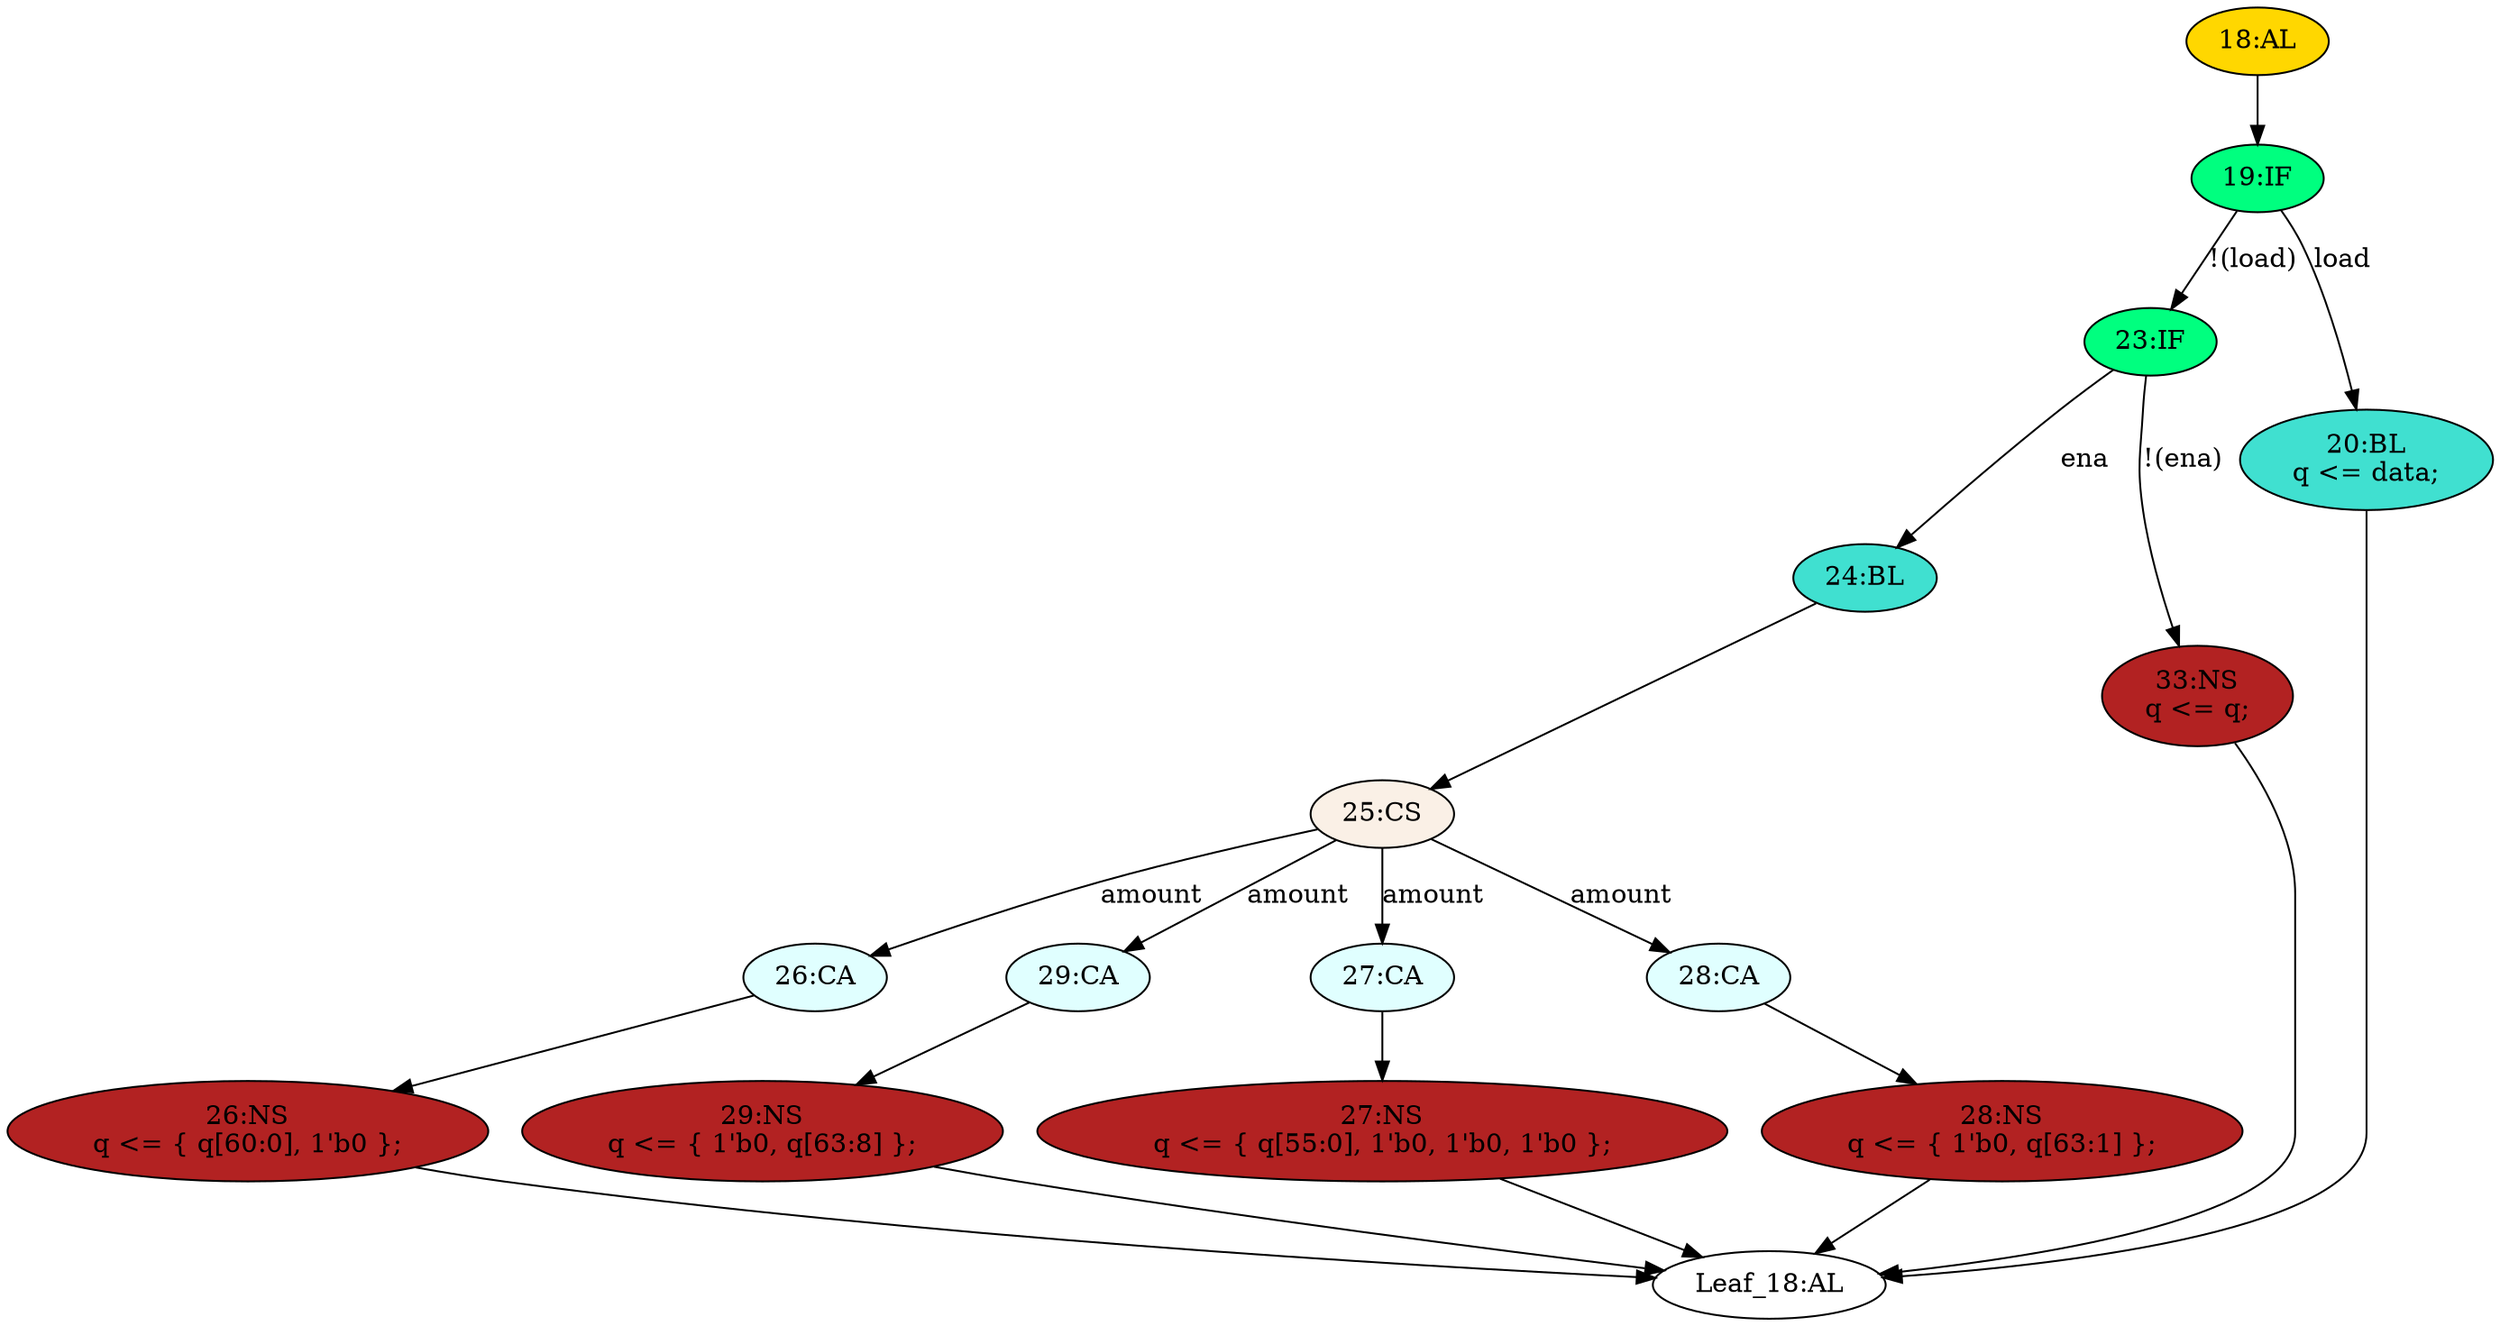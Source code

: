 strict digraph "" {
	node [label="\N"];
	"23:IF"	[ast="<pyverilog.vparser.ast.IfStatement object at 0x7ffbee137490>",
		fillcolor=springgreen,
		label="23:IF",
		statements="[]",
		style=filled,
		typ=IfStatement];
	"24:BL"	[ast="<pyverilog.vparser.ast.Block object at 0x7ffbee137790>",
		fillcolor=turquoise,
		label="24:BL",
		statements="[]",
		style=filled,
		typ=Block];
	"23:IF" -> "24:BL"	[cond="['ena']",
		label=ena,
		lineno=23];
	"33:NS"	[ast="<pyverilog.vparser.ast.NonblockingSubstitution object at 0x7ffbee1375d0>",
		fillcolor=firebrick,
		label="33:NS
q <= q;",
		statements="[<pyverilog.vparser.ast.NonblockingSubstitution object at 0x7ffbee1375d0>]",
		style=filled,
		typ=NonblockingSubstitution];
	"23:IF" -> "33:NS"	[cond="['ena']",
		label="!(ena)",
		lineno=23];
	"26:CA"	[ast="<pyverilog.vparser.ast.Case object at 0x7ffbee137890>",
		fillcolor=lightcyan,
		label="26:CA",
		statements="[]",
		style=filled,
		typ=Case];
	"26:NS"	[ast="<pyverilog.vparser.ast.NonblockingSubstitution object at 0x7ffbee137910>",
		fillcolor=firebrick,
		label="26:NS
q <= { q[60:0], 1'b0 };",
		statements="[<pyverilog.vparser.ast.NonblockingSubstitution object at 0x7ffbee137910>]",
		style=filled,
		typ=NonblockingSubstitution];
	"26:CA" -> "26:NS"	[cond="[]",
		lineno=None];
	"29:CA"	[ast="<pyverilog.vparser.ast.Case object at 0x7ffbee124250>",
		fillcolor=lightcyan,
		label="29:CA",
		statements="[]",
		style=filled,
		typ=Case];
	"29:NS"	[ast="<pyverilog.vparser.ast.NonblockingSubstitution object at 0x7ffbee1242d0>",
		fillcolor=firebrick,
		label="29:NS
q <= { 1'b0, q[63:8] };",
		statements="[<pyverilog.vparser.ast.NonblockingSubstitution object at 0x7ffbee1242d0>]",
		style=filled,
		typ=NonblockingSubstitution];
	"29:CA" -> "29:NS"	[cond="[]",
		lineno=None];
	"20:BL"	[ast="<pyverilog.vparser.ast.Block object at 0x7ffbee124790>",
		fillcolor=turquoise,
		label="20:BL
q <= data;",
		statements="[<pyverilog.vparser.ast.NonblockingSubstitution object at 0x7ffbee124650>]",
		style=filled,
		typ=Block];
	"Leaf_18:AL"	[def_var="['q']",
		label="Leaf_18:AL"];
	"20:BL" -> "Leaf_18:AL"	[cond="[]",
		lineno=None];
	"19:IF"	[ast="<pyverilog.vparser.ast.IfStatement object at 0x7ffbee10cbd0>",
		fillcolor=springgreen,
		label="19:IF",
		statements="[]",
		style=filled,
		typ=IfStatement];
	"19:IF" -> "23:IF"	[cond="['load']",
		label="!(load)",
		lineno=19];
	"19:IF" -> "20:BL"	[cond="['load']",
		label=load,
		lineno=19];
	"18:AL"	[ast="<pyverilog.vparser.ast.Always object at 0x7ffbee124890>",
		clk_sens=True,
		fillcolor=gold,
		label="18:AL",
		sens="['clk']",
		statements="[]",
		style=filled,
		typ=Always,
		use_var="['load', 'ena', 'amount', 'data', 'q']"];
	"18:AL" -> "19:IF"	[cond="[]",
		lineno=None];
	"25:CS"	[ast="<pyverilog.vparser.ast.CaseStatement object at 0x7ffbee1377d0>",
		fillcolor=linen,
		label="25:CS",
		statements="[]",
		style=filled,
		typ=CaseStatement];
	"24:BL" -> "25:CS"	[cond="[]",
		lineno=None];
	"28:NS"	[ast="<pyverilog.vparser.ast.NonblockingSubstitution object at 0x7ffbee137f50>",
		fillcolor=firebrick,
		label="28:NS
q <= { 1'b0, q[63:1] };",
		statements="[<pyverilog.vparser.ast.NonblockingSubstitution object at 0x7ffbee137f50>]",
		style=filled,
		typ=NonblockingSubstitution];
	"28:NS" -> "Leaf_18:AL"	[cond="[]",
		lineno=None];
	"33:NS" -> "Leaf_18:AL"	[cond="[]",
		lineno=None];
	"26:NS" -> "Leaf_18:AL"	[cond="[]",
		lineno=None];
	"29:NS" -> "Leaf_18:AL"	[cond="[]",
		lineno=None];
	"25:CS" -> "26:CA"	[cond="['amount']",
		label=amount,
		lineno=25];
	"25:CS" -> "29:CA"	[cond="['amount']",
		label=amount,
		lineno=25];
	"27:CA"	[ast="<pyverilog.vparser.ast.Case object at 0x7ffbee137b50>",
		fillcolor=lightcyan,
		label="27:CA",
		statements="[]",
		style=filled,
		typ=Case];
	"25:CS" -> "27:CA"	[cond="['amount']",
		label=amount,
		lineno=25];
	"28:CA"	[ast="<pyverilog.vparser.ast.Case object at 0x7ffbee137ed0>",
		fillcolor=lightcyan,
		label="28:CA",
		statements="[]",
		style=filled,
		typ=Case];
	"25:CS" -> "28:CA"	[cond="['amount']",
		label=amount,
		lineno=25];
	"27:NS"	[ast="<pyverilog.vparser.ast.NonblockingSubstitution object at 0x7ffbee137bd0>",
		fillcolor=firebrick,
		label="27:NS
q <= { q[55:0], 1'b0, 1'b0, 1'b0 };",
		statements="[<pyverilog.vparser.ast.NonblockingSubstitution object at 0x7ffbee137bd0>]",
		style=filled,
		typ=NonblockingSubstitution];
	"27:NS" -> "Leaf_18:AL"	[cond="[]",
		lineno=None];
	"27:CA" -> "27:NS"	[cond="[]",
		lineno=None];
	"28:CA" -> "28:NS"	[cond="[]",
		lineno=None];
}
